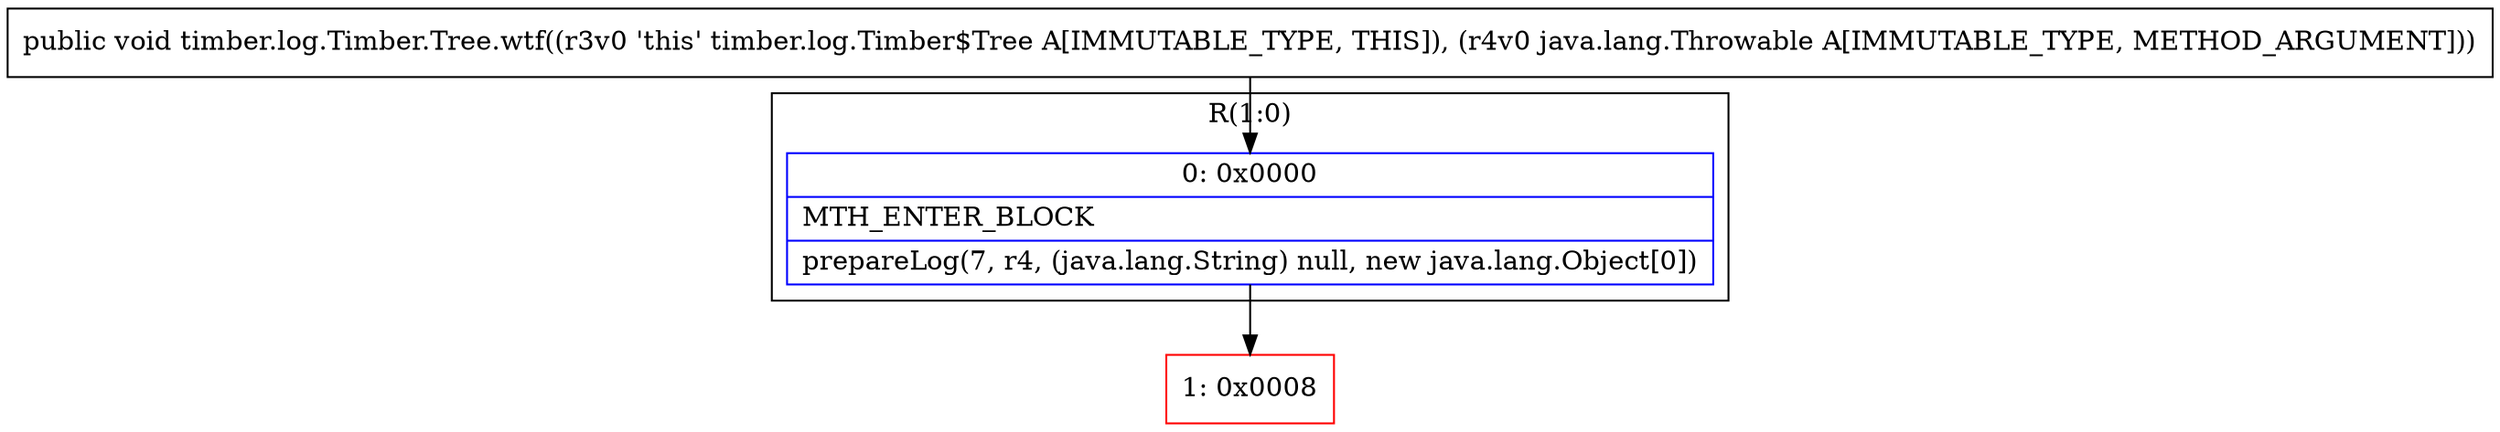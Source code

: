 digraph "CFG fortimber.log.Timber.Tree.wtf(Ljava\/lang\/Throwable;)V" {
subgraph cluster_Region_674061262 {
label = "R(1:0)";
node [shape=record,color=blue];
Node_0 [shape=record,label="{0\:\ 0x0000|MTH_ENTER_BLOCK\l|prepareLog(7, r4, (java.lang.String) null, new java.lang.Object[0])\l}"];
}
Node_1 [shape=record,color=red,label="{1\:\ 0x0008}"];
MethodNode[shape=record,label="{public void timber.log.Timber.Tree.wtf((r3v0 'this' timber.log.Timber$Tree A[IMMUTABLE_TYPE, THIS]), (r4v0 java.lang.Throwable A[IMMUTABLE_TYPE, METHOD_ARGUMENT])) }"];
MethodNode -> Node_0;
Node_0 -> Node_1;
}

